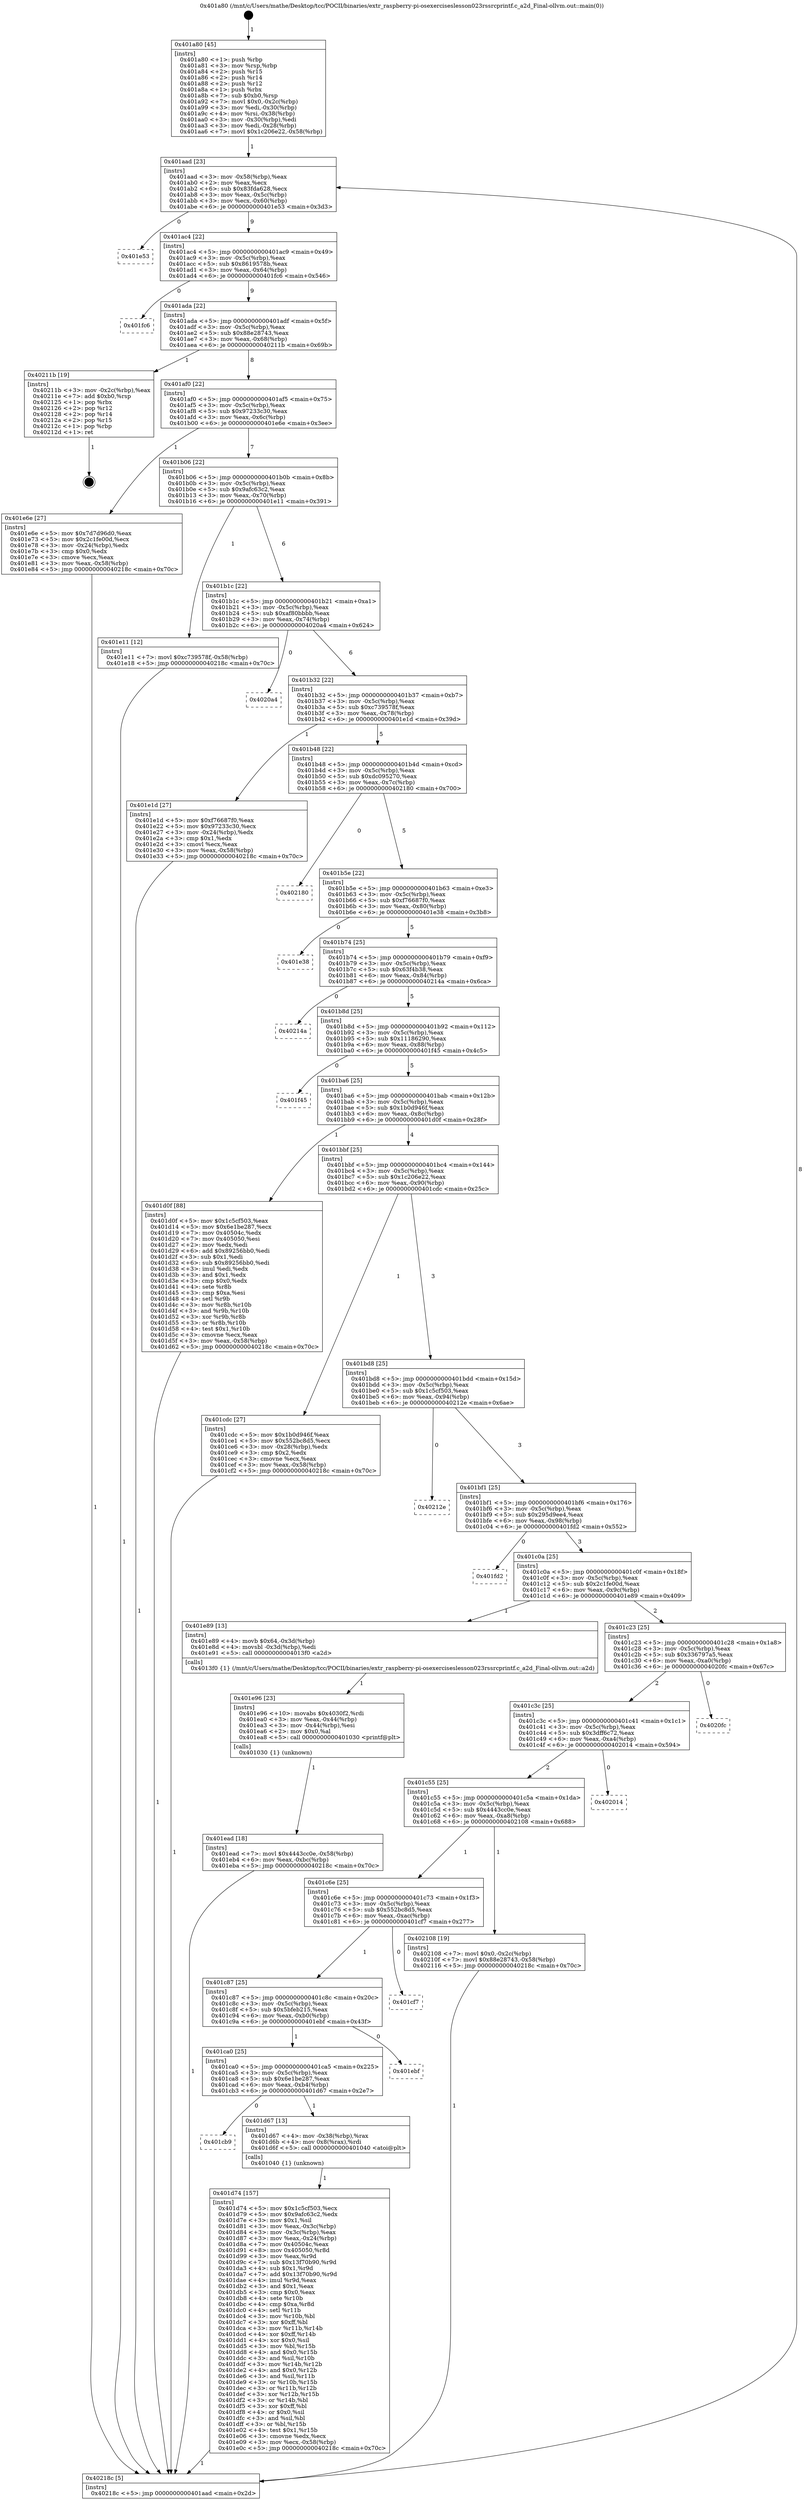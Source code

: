 digraph "0x401a80" {
  label = "0x401a80 (/mnt/c/Users/mathe/Desktop/tcc/POCII/binaries/extr_raspberry-pi-osexerciseslesson023rssrcprintf.c_a2d_Final-ollvm.out::main(0))"
  labelloc = "t"
  node[shape=record]

  Entry [label="",width=0.3,height=0.3,shape=circle,fillcolor=black,style=filled]
  "0x401aad" [label="{
     0x401aad [23]\l
     | [instrs]\l
     &nbsp;&nbsp;0x401aad \<+3\>: mov -0x58(%rbp),%eax\l
     &nbsp;&nbsp;0x401ab0 \<+2\>: mov %eax,%ecx\l
     &nbsp;&nbsp;0x401ab2 \<+6\>: sub $0x83fda628,%ecx\l
     &nbsp;&nbsp;0x401ab8 \<+3\>: mov %eax,-0x5c(%rbp)\l
     &nbsp;&nbsp;0x401abb \<+3\>: mov %ecx,-0x60(%rbp)\l
     &nbsp;&nbsp;0x401abe \<+6\>: je 0000000000401e53 \<main+0x3d3\>\l
  }"]
  "0x401e53" [label="{
     0x401e53\l
  }", style=dashed]
  "0x401ac4" [label="{
     0x401ac4 [22]\l
     | [instrs]\l
     &nbsp;&nbsp;0x401ac4 \<+5\>: jmp 0000000000401ac9 \<main+0x49\>\l
     &nbsp;&nbsp;0x401ac9 \<+3\>: mov -0x5c(%rbp),%eax\l
     &nbsp;&nbsp;0x401acc \<+5\>: sub $0x8619578b,%eax\l
     &nbsp;&nbsp;0x401ad1 \<+3\>: mov %eax,-0x64(%rbp)\l
     &nbsp;&nbsp;0x401ad4 \<+6\>: je 0000000000401fc6 \<main+0x546\>\l
  }"]
  Exit [label="",width=0.3,height=0.3,shape=circle,fillcolor=black,style=filled,peripheries=2]
  "0x401fc6" [label="{
     0x401fc6\l
  }", style=dashed]
  "0x401ada" [label="{
     0x401ada [22]\l
     | [instrs]\l
     &nbsp;&nbsp;0x401ada \<+5\>: jmp 0000000000401adf \<main+0x5f\>\l
     &nbsp;&nbsp;0x401adf \<+3\>: mov -0x5c(%rbp),%eax\l
     &nbsp;&nbsp;0x401ae2 \<+5\>: sub $0x88e28743,%eax\l
     &nbsp;&nbsp;0x401ae7 \<+3\>: mov %eax,-0x68(%rbp)\l
     &nbsp;&nbsp;0x401aea \<+6\>: je 000000000040211b \<main+0x69b\>\l
  }"]
  "0x401ead" [label="{
     0x401ead [18]\l
     | [instrs]\l
     &nbsp;&nbsp;0x401ead \<+7\>: movl $0x4443cc0e,-0x58(%rbp)\l
     &nbsp;&nbsp;0x401eb4 \<+6\>: mov %eax,-0xbc(%rbp)\l
     &nbsp;&nbsp;0x401eba \<+5\>: jmp 000000000040218c \<main+0x70c\>\l
  }"]
  "0x40211b" [label="{
     0x40211b [19]\l
     | [instrs]\l
     &nbsp;&nbsp;0x40211b \<+3\>: mov -0x2c(%rbp),%eax\l
     &nbsp;&nbsp;0x40211e \<+7\>: add $0xb0,%rsp\l
     &nbsp;&nbsp;0x402125 \<+1\>: pop %rbx\l
     &nbsp;&nbsp;0x402126 \<+2\>: pop %r12\l
     &nbsp;&nbsp;0x402128 \<+2\>: pop %r14\l
     &nbsp;&nbsp;0x40212a \<+2\>: pop %r15\l
     &nbsp;&nbsp;0x40212c \<+1\>: pop %rbp\l
     &nbsp;&nbsp;0x40212d \<+1\>: ret\l
  }"]
  "0x401af0" [label="{
     0x401af0 [22]\l
     | [instrs]\l
     &nbsp;&nbsp;0x401af0 \<+5\>: jmp 0000000000401af5 \<main+0x75\>\l
     &nbsp;&nbsp;0x401af5 \<+3\>: mov -0x5c(%rbp),%eax\l
     &nbsp;&nbsp;0x401af8 \<+5\>: sub $0x97233c30,%eax\l
     &nbsp;&nbsp;0x401afd \<+3\>: mov %eax,-0x6c(%rbp)\l
     &nbsp;&nbsp;0x401b00 \<+6\>: je 0000000000401e6e \<main+0x3ee\>\l
  }"]
  "0x401e96" [label="{
     0x401e96 [23]\l
     | [instrs]\l
     &nbsp;&nbsp;0x401e96 \<+10\>: movabs $0x4030f2,%rdi\l
     &nbsp;&nbsp;0x401ea0 \<+3\>: mov %eax,-0x44(%rbp)\l
     &nbsp;&nbsp;0x401ea3 \<+3\>: mov -0x44(%rbp),%esi\l
     &nbsp;&nbsp;0x401ea6 \<+2\>: mov $0x0,%al\l
     &nbsp;&nbsp;0x401ea8 \<+5\>: call 0000000000401030 \<printf@plt\>\l
     | [calls]\l
     &nbsp;&nbsp;0x401030 \{1\} (unknown)\l
  }"]
  "0x401e6e" [label="{
     0x401e6e [27]\l
     | [instrs]\l
     &nbsp;&nbsp;0x401e6e \<+5\>: mov $0x7d7d96d0,%eax\l
     &nbsp;&nbsp;0x401e73 \<+5\>: mov $0x2c1fe00d,%ecx\l
     &nbsp;&nbsp;0x401e78 \<+3\>: mov -0x24(%rbp),%edx\l
     &nbsp;&nbsp;0x401e7b \<+3\>: cmp $0x0,%edx\l
     &nbsp;&nbsp;0x401e7e \<+3\>: cmove %ecx,%eax\l
     &nbsp;&nbsp;0x401e81 \<+3\>: mov %eax,-0x58(%rbp)\l
     &nbsp;&nbsp;0x401e84 \<+5\>: jmp 000000000040218c \<main+0x70c\>\l
  }"]
  "0x401b06" [label="{
     0x401b06 [22]\l
     | [instrs]\l
     &nbsp;&nbsp;0x401b06 \<+5\>: jmp 0000000000401b0b \<main+0x8b\>\l
     &nbsp;&nbsp;0x401b0b \<+3\>: mov -0x5c(%rbp),%eax\l
     &nbsp;&nbsp;0x401b0e \<+5\>: sub $0x9afc63c2,%eax\l
     &nbsp;&nbsp;0x401b13 \<+3\>: mov %eax,-0x70(%rbp)\l
     &nbsp;&nbsp;0x401b16 \<+6\>: je 0000000000401e11 \<main+0x391\>\l
  }"]
  "0x401d74" [label="{
     0x401d74 [157]\l
     | [instrs]\l
     &nbsp;&nbsp;0x401d74 \<+5\>: mov $0x1c5cf503,%ecx\l
     &nbsp;&nbsp;0x401d79 \<+5\>: mov $0x9afc63c2,%edx\l
     &nbsp;&nbsp;0x401d7e \<+3\>: mov $0x1,%sil\l
     &nbsp;&nbsp;0x401d81 \<+3\>: mov %eax,-0x3c(%rbp)\l
     &nbsp;&nbsp;0x401d84 \<+3\>: mov -0x3c(%rbp),%eax\l
     &nbsp;&nbsp;0x401d87 \<+3\>: mov %eax,-0x24(%rbp)\l
     &nbsp;&nbsp;0x401d8a \<+7\>: mov 0x40504c,%eax\l
     &nbsp;&nbsp;0x401d91 \<+8\>: mov 0x405050,%r8d\l
     &nbsp;&nbsp;0x401d99 \<+3\>: mov %eax,%r9d\l
     &nbsp;&nbsp;0x401d9c \<+7\>: sub $0x13f70b90,%r9d\l
     &nbsp;&nbsp;0x401da3 \<+4\>: sub $0x1,%r9d\l
     &nbsp;&nbsp;0x401da7 \<+7\>: add $0x13f70b90,%r9d\l
     &nbsp;&nbsp;0x401dae \<+4\>: imul %r9d,%eax\l
     &nbsp;&nbsp;0x401db2 \<+3\>: and $0x1,%eax\l
     &nbsp;&nbsp;0x401db5 \<+3\>: cmp $0x0,%eax\l
     &nbsp;&nbsp;0x401db8 \<+4\>: sete %r10b\l
     &nbsp;&nbsp;0x401dbc \<+4\>: cmp $0xa,%r8d\l
     &nbsp;&nbsp;0x401dc0 \<+4\>: setl %r11b\l
     &nbsp;&nbsp;0x401dc4 \<+3\>: mov %r10b,%bl\l
     &nbsp;&nbsp;0x401dc7 \<+3\>: xor $0xff,%bl\l
     &nbsp;&nbsp;0x401dca \<+3\>: mov %r11b,%r14b\l
     &nbsp;&nbsp;0x401dcd \<+4\>: xor $0xff,%r14b\l
     &nbsp;&nbsp;0x401dd1 \<+4\>: xor $0x0,%sil\l
     &nbsp;&nbsp;0x401dd5 \<+3\>: mov %bl,%r15b\l
     &nbsp;&nbsp;0x401dd8 \<+4\>: and $0x0,%r15b\l
     &nbsp;&nbsp;0x401ddc \<+3\>: and %sil,%r10b\l
     &nbsp;&nbsp;0x401ddf \<+3\>: mov %r14b,%r12b\l
     &nbsp;&nbsp;0x401de2 \<+4\>: and $0x0,%r12b\l
     &nbsp;&nbsp;0x401de6 \<+3\>: and %sil,%r11b\l
     &nbsp;&nbsp;0x401de9 \<+3\>: or %r10b,%r15b\l
     &nbsp;&nbsp;0x401dec \<+3\>: or %r11b,%r12b\l
     &nbsp;&nbsp;0x401def \<+3\>: xor %r12b,%r15b\l
     &nbsp;&nbsp;0x401df2 \<+3\>: or %r14b,%bl\l
     &nbsp;&nbsp;0x401df5 \<+3\>: xor $0xff,%bl\l
     &nbsp;&nbsp;0x401df8 \<+4\>: or $0x0,%sil\l
     &nbsp;&nbsp;0x401dfc \<+3\>: and %sil,%bl\l
     &nbsp;&nbsp;0x401dff \<+3\>: or %bl,%r15b\l
     &nbsp;&nbsp;0x401e02 \<+4\>: test $0x1,%r15b\l
     &nbsp;&nbsp;0x401e06 \<+3\>: cmovne %edx,%ecx\l
     &nbsp;&nbsp;0x401e09 \<+3\>: mov %ecx,-0x58(%rbp)\l
     &nbsp;&nbsp;0x401e0c \<+5\>: jmp 000000000040218c \<main+0x70c\>\l
  }"]
  "0x401e11" [label="{
     0x401e11 [12]\l
     | [instrs]\l
     &nbsp;&nbsp;0x401e11 \<+7\>: movl $0xc739578f,-0x58(%rbp)\l
     &nbsp;&nbsp;0x401e18 \<+5\>: jmp 000000000040218c \<main+0x70c\>\l
  }"]
  "0x401b1c" [label="{
     0x401b1c [22]\l
     | [instrs]\l
     &nbsp;&nbsp;0x401b1c \<+5\>: jmp 0000000000401b21 \<main+0xa1\>\l
     &nbsp;&nbsp;0x401b21 \<+3\>: mov -0x5c(%rbp),%eax\l
     &nbsp;&nbsp;0x401b24 \<+5\>: sub $0xaf80bbbb,%eax\l
     &nbsp;&nbsp;0x401b29 \<+3\>: mov %eax,-0x74(%rbp)\l
     &nbsp;&nbsp;0x401b2c \<+6\>: je 00000000004020a4 \<main+0x624\>\l
  }"]
  "0x401cb9" [label="{
     0x401cb9\l
  }", style=dashed]
  "0x4020a4" [label="{
     0x4020a4\l
  }", style=dashed]
  "0x401b32" [label="{
     0x401b32 [22]\l
     | [instrs]\l
     &nbsp;&nbsp;0x401b32 \<+5\>: jmp 0000000000401b37 \<main+0xb7\>\l
     &nbsp;&nbsp;0x401b37 \<+3\>: mov -0x5c(%rbp),%eax\l
     &nbsp;&nbsp;0x401b3a \<+5\>: sub $0xc739578f,%eax\l
     &nbsp;&nbsp;0x401b3f \<+3\>: mov %eax,-0x78(%rbp)\l
     &nbsp;&nbsp;0x401b42 \<+6\>: je 0000000000401e1d \<main+0x39d\>\l
  }"]
  "0x401d67" [label="{
     0x401d67 [13]\l
     | [instrs]\l
     &nbsp;&nbsp;0x401d67 \<+4\>: mov -0x38(%rbp),%rax\l
     &nbsp;&nbsp;0x401d6b \<+4\>: mov 0x8(%rax),%rdi\l
     &nbsp;&nbsp;0x401d6f \<+5\>: call 0000000000401040 \<atoi@plt\>\l
     | [calls]\l
     &nbsp;&nbsp;0x401040 \{1\} (unknown)\l
  }"]
  "0x401e1d" [label="{
     0x401e1d [27]\l
     | [instrs]\l
     &nbsp;&nbsp;0x401e1d \<+5\>: mov $0xf76687f0,%eax\l
     &nbsp;&nbsp;0x401e22 \<+5\>: mov $0x97233c30,%ecx\l
     &nbsp;&nbsp;0x401e27 \<+3\>: mov -0x24(%rbp),%edx\l
     &nbsp;&nbsp;0x401e2a \<+3\>: cmp $0x1,%edx\l
     &nbsp;&nbsp;0x401e2d \<+3\>: cmovl %ecx,%eax\l
     &nbsp;&nbsp;0x401e30 \<+3\>: mov %eax,-0x58(%rbp)\l
     &nbsp;&nbsp;0x401e33 \<+5\>: jmp 000000000040218c \<main+0x70c\>\l
  }"]
  "0x401b48" [label="{
     0x401b48 [22]\l
     | [instrs]\l
     &nbsp;&nbsp;0x401b48 \<+5\>: jmp 0000000000401b4d \<main+0xcd\>\l
     &nbsp;&nbsp;0x401b4d \<+3\>: mov -0x5c(%rbp),%eax\l
     &nbsp;&nbsp;0x401b50 \<+5\>: sub $0xdc095270,%eax\l
     &nbsp;&nbsp;0x401b55 \<+3\>: mov %eax,-0x7c(%rbp)\l
     &nbsp;&nbsp;0x401b58 \<+6\>: je 0000000000402180 \<main+0x700\>\l
  }"]
  "0x401ca0" [label="{
     0x401ca0 [25]\l
     | [instrs]\l
     &nbsp;&nbsp;0x401ca0 \<+5\>: jmp 0000000000401ca5 \<main+0x225\>\l
     &nbsp;&nbsp;0x401ca5 \<+3\>: mov -0x5c(%rbp),%eax\l
     &nbsp;&nbsp;0x401ca8 \<+5\>: sub $0x6e1be287,%eax\l
     &nbsp;&nbsp;0x401cad \<+6\>: mov %eax,-0xb4(%rbp)\l
     &nbsp;&nbsp;0x401cb3 \<+6\>: je 0000000000401d67 \<main+0x2e7\>\l
  }"]
  "0x402180" [label="{
     0x402180\l
  }", style=dashed]
  "0x401b5e" [label="{
     0x401b5e [22]\l
     | [instrs]\l
     &nbsp;&nbsp;0x401b5e \<+5\>: jmp 0000000000401b63 \<main+0xe3\>\l
     &nbsp;&nbsp;0x401b63 \<+3\>: mov -0x5c(%rbp),%eax\l
     &nbsp;&nbsp;0x401b66 \<+5\>: sub $0xf76687f0,%eax\l
     &nbsp;&nbsp;0x401b6b \<+3\>: mov %eax,-0x80(%rbp)\l
     &nbsp;&nbsp;0x401b6e \<+6\>: je 0000000000401e38 \<main+0x3b8\>\l
  }"]
  "0x401ebf" [label="{
     0x401ebf\l
  }", style=dashed]
  "0x401e38" [label="{
     0x401e38\l
  }", style=dashed]
  "0x401b74" [label="{
     0x401b74 [25]\l
     | [instrs]\l
     &nbsp;&nbsp;0x401b74 \<+5\>: jmp 0000000000401b79 \<main+0xf9\>\l
     &nbsp;&nbsp;0x401b79 \<+3\>: mov -0x5c(%rbp),%eax\l
     &nbsp;&nbsp;0x401b7c \<+5\>: sub $0x63f4b38,%eax\l
     &nbsp;&nbsp;0x401b81 \<+6\>: mov %eax,-0x84(%rbp)\l
     &nbsp;&nbsp;0x401b87 \<+6\>: je 000000000040214a \<main+0x6ca\>\l
  }"]
  "0x401c87" [label="{
     0x401c87 [25]\l
     | [instrs]\l
     &nbsp;&nbsp;0x401c87 \<+5\>: jmp 0000000000401c8c \<main+0x20c\>\l
     &nbsp;&nbsp;0x401c8c \<+3\>: mov -0x5c(%rbp),%eax\l
     &nbsp;&nbsp;0x401c8f \<+5\>: sub $0x5bfeb215,%eax\l
     &nbsp;&nbsp;0x401c94 \<+6\>: mov %eax,-0xb0(%rbp)\l
     &nbsp;&nbsp;0x401c9a \<+6\>: je 0000000000401ebf \<main+0x43f\>\l
  }"]
  "0x40214a" [label="{
     0x40214a\l
  }", style=dashed]
  "0x401b8d" [label="{
     0x401b8d [25]\l
     | [instrs]\l
     &nbsp;&nbsp;0x401b8d \<+5\>: jmp 0000000000401b92 \<main+0x112\>\l
     &nbsp;&nbsp;0x401b92 \<+3\>: mov -0x5c(%rbp),%eax\l
     &nbsp;&nbsp;0x401b95 \<+5\>: sub $0x11186290,%eax\l
     &nbsp;&nbsp;0x401b9a \<+6\>: mov %eax,-0x88(%rbp)\l
     &nbsp;&nbsp;0x401ba0 \<+6\>: je 0000000000401f45 \<main+0x4c5\>\l
  }"]
  "0x401cf7" [label="{
     0x401cf7\l
  }", style=dashed]
  "0x401f45" [label="{
     0x401f45\l
  }", style=dashed]
  "0x401ba6" [label="{
     0x401ba6 [25]\l
     | [instrs]\l
     &nbsp;&nbsp;0x401ba6 \<+5\>: jmp 0000000000401bab \<main+0x12b\>\l
     &nbsp;&nbsp;0x401bab \<+3\>: mov -0x5c(%rbp),%eax\l
     &nbsp;&nbsp;0x401bae \<+5\>: sub $0x1b0d946f,%eax\l
     &nbsp;&nbsp;0x401bb3 \<+6\>: mov %eax,-0x8c(%rbp)\l
     &nbsp;&nbsp;0x401bb9 \<+6\>: je 0000000000401d0f \<main+0x28f\>\l
  }"]
  "0x401c6e" [label="{
     0x401c6e [25]\l
     | [instrs]\l
     &nbsp;&nbsp;0x401c6e \<+5\>: jmp 0000000000401c73 \<main+0x1f3\>\l
     &nbsp;&nbsp;0x401c73 \<+3\>: mov -0x5c(%rbp),%eax\l
     &nbsp;&nbsp;0x401c76 \<+5\>: sub $0x552bc8d5,%eax\l
     &nbsp;&nbsp;0x401c7b \<+6\>: mov %eax,-0xac(%rbp)\l
     &nbsp;&nbsp;0x401c81 \<+6\>: je 0000000000401cf7 \<main+0x277\>\l
  }"]
  "0x401d0f" [label="{
     0x401d0f [88]\l
     | [instrs]\l
     &nbsp;&nbsp;0x401d0f \<+5\>: mov $0x1c5cf503,%eax\l
     &nbsp;&nbsp;0x401d14 \<+5\>: mov $0x6e1be287,%ecx\l
     &nbsp;&nbsp;0x401d19 \<+7\>: mov 0x40504c,%edx\l
     &nbsp;&nbsp;0x401d20 \<+7\>: mov 0x405050,%esi\l
     &nbsp;&nbsp;0x401d27 \<+2\>: mov %edx,%edi\l
     &nbsp;&nbsp;0x401d29 \<+6\>: add $0x89256bb0,%edi\l
     &nbsp;&nbsp;0x401d2f \<+3\>: sub $0x1,%edi\l
     &nbsp;&nbsp;0x401d32 \<+6\>: sub $0x89256bb0,%edi\l
     &nbsp;&nbsp;0x401d38 \<+3\>: imul %edi,%edx\l
     &nbsp;&nbsp;0x401d3b \<+3\>: and $0x1,%edx\l
     &nbsp;&nbsp;0x401d3e \<+3\>: cmp $0x0,%edx\l
     &nbsp;&nbsp;0x401d41 \<+4\>: sete %r8b\l
     &nbsp;&nbsp;0x401d45 \<+3\>: cmp $0xa,%esi\l
     &nbsp;&nbsp;0x401d48 \<+4\>: setl %r9b\l
     &nbsp;&nbsp;0x401d4c \<+3\>: mov %r8b,%r10b\l
     &nbsp;&nbsp;0x401d4f \<+3\>: and %r9b,%r10b\l
     &nbsp;&nbsp;0x401d52 \<+3\>: xor %r9b,%r8b\l
     &nbsp;&nbsp;0x401d55 \<+3\>: or %r8b,%r10b\l
     &nbsp;&nbsp;0x401d58 \<+4\>: test $0x1,%r10b\l
     &nbsp;&nbsp;0x401d5c \<+3\>: cmovne %ecx,%eax\l
     &nbsp;&nbsp;0x401d5f \<+3\>: mov %eax,-0x58(%rbp)\l
     &nbsp;&nbsp;0x401d62 \<+5\>: jmp 000000000040218c \<main+0x70c\>\l
  }"]
  "0x401bbf" [label="{
     0x401bbf [25]\l
     | [instrs]\l
     &nbsp;&nbsp;0x401bbf \<+5\>: jmp 0000000000401bc4 \<main+0x144\>\l
     &nbsp;&nbsp;0x401bc4 \<+3\>: mov -0x5c(%rbp),%eax\l
     &nbsp;&nbsp;0x401bc7 \<+5\>: sub $0x1c206e22,%eax\l
     &nbsp;&nbsp;0x401bcc \<+6\>: mov %eax,-0x90(%rbp)\l
     &nbsp;&nbsp;0x401bd2 \<+6\>: je 0000000000401cdc \<main+0x25c\>\l
  }"]
  "0x402108" [label="{
     0x402108 [19]\l
     | [instrs]\l
     &nbsp;&nbsp;0x402108 \<+7\>: movl $0x0,-0x2c(%rbp)\l
     &nbsp;&nbsp;0x40210f \<+7\>: movl $0x88e28743,-0x58(%rbp)\l
     &nbsp;&nbsp;0x402116 \<+5\>: jmp 000000000040218c \<main+0x70c\>\l
  }"]
  "0x401cdc" [label="{
     0x401cdc [27]\l
     | [instrs]\l
     &nbsp;&nbsp;0x401cdc \<+5\>: mov $0x1b0d946f,%eax\l
     &nbsp;&nbsp;0x401ce1 \<+5\>: mov $0x552bc8d5,%ecx\l
     &nbsp;&nbsp;0x401ce6 \<+3\>: mov -0x28(%rbp),%edx\l
     &nbsp;&nbsp;0x401ce9 \<+3\>: cmp $0x2,%edx\l
     &nbsp;&nbsp;0x401cec \<+3\>: cmovne %ecx,%eax\l
     &nbsp;&nbsp;0x401cef \<+3\>: mov %eax,-0x58(%rbp)\l
     &nbsp;&nbsp;0x401cf2 \<+5\>: jmp 000000000040218c \<main+0x70c\>\l
  }"]
  "0x401bd8" [label="{
     0x401bd8 [25]\l
     | [instrs]\l
     &nbsp;&nbsp;0x401bd8 \<+5\>: jmp 0000000000401bdd \<main+0x15d\>\l
     &nbsp;&nbsp;0x401bdd \<+3\>: mov -0x5c(%rbp),%eax\l
     &nbsp;&nbsp;0x401be0 \<+5\>: sub $0x1c5cf503,%eax\l
     &nbsp;&nbsp;0x401be5 \<+6\>: mov %eax,-0x94(%rbp)\l
     &nbsp;&nbsp;0x401beb \<+6\>: je 000000000040212e \<main+0x6ae\>\l
  }"]
  "0x40218c" [label="{
     0x40218c [5]\l
     | [instrs]\l
     &nbsp;&nbsp;0x40218c \<+5\>: jmp 0000000000401aad \<main+0x2d\>\l
  }"]
  "0x401a80" [label="{
     0x401a80 [45]\l
     | [instrs]\l
     &nbsp;&nbsp;0x401a80 \<+1\>: push %rbp\l
     &nbsp;&nbsp;0x401a81 \<+3\>: mov %rsp,%rbp\l
     &nbsp;&nbsp;0x401a84 \<+2\>: push %r15\l
     &nbsp;&nbsp;0x401a86 \<+2\>: push %r14\l
     &nbsp;&nbsp;0x401a88 \<+2\>: push %r12\l
     &nbsp;&nbsp;0x401a8a \<+1\>: push %rbx\l
     &nbsp;&nbsp;0x401a8b \<+7\>: sub $0xb0,%rsp\l
     &nbsp;&nbsp;0x401a92 \<+7\>: movl $0x0,-0x2c(%rbp)\l
     &nbsp;&nbsp;0x401a99 \<+3\>: mov %edi,-0x30(%rbp)\l
     &nbsp;&nbsp;0x401a9c \<+4\>: mov %rsi,-0x38(%rbp)\l
     &nbsp;&nbsp;0x401aa0 \<+3\>: mov -0x30(%rbp),%edi\l
     &nbsp;&nbsp;0x401aa3 \<+3\>: mov %edi,-0x28(%rbp)\l
     &nbsp;&nbsp;0x401aa6 \<+7\>: movl $0x1c206e22,-0x58(%rbp)\l
  }"]
  "0x401c55" [label="{
     0x401c55 [25]\l
     | [instrs]\l
     &nbsp;&nbsp;0x401c55 \<+5\>: jmp 0000000000401c5a \<main+0x1da\>\l
     &nbsp;&nbsp;0x401c5a \<+3\>: mov -0x5c(%rbp),%eax\l
     &nbsp;&nbsp;0x401c5d \<+5\>: sub $0x4443cc0e,%eax\l
     &nbsp;&nbsp;0x401c62 \<+6\>: mov %eax,-0xa8(%rbp)\l
     &nbsp;&nbsp;0x401c68 \<+6\>: je 0000000000402108 \<main+0x688\>\l
  }"]
  "0x40212e" [label="{
     0x40212e\l
  }", style=dashed]
  "0x401bf1" [label="{
     0x401bf1 [25]\l
     | [instrs]\l
     &nbsp;&nbsp;0x401bf1 \<+5\>: jmp 0000000000401bf6 \<main+0x176\>\l
     &nbsp;&nbsp;0x401bf6 \<+3\>: mov -0x5c(%rbp),%eax\l
     &nbsp;&nbsp;0x401bf9 \<+5\>: sub $0x295d9ee4,%eax\l
     &nbsp;&nbsp;0x401bfe \<+6\>: mov %eax,-0x98(%rbp)\l
     &nbsp;&nbsp;0x401c04 \<+6\>: je 0000000000401fd2 \<main+0x552\>\l
  }"]
  "0x402014" [label="{
     0x402014\l
  }", style=dashed]
  "0x401fd2" [label="{
     0x401fd2\l
  }", style=dashed]
  "0x401c0a" [label="{
     0x401c0a [25]\l
     | [instrs]\l
     &nbsp;&nbsp;0x401c0a \<+5\>: jmp 0000000000401c0f \<main+0x18f\>\l
     &nbsp;&nbsp;0x401c0f \<+3\>: mov -0x5c(%rbp),%eax\l
     &nbsp;&nbsp;0x401c12 \<+5\>: sub $0x2c1fe00d,%eax\l
     &nbsp;&nbsp;0x401c17 \<+6\>: mov %eax,-0x9c(%rbp)\l
     &nbsp;&nbsp;0x401c1d \<+6\>: je 0000000000401e89 \<main+0x409\>\l
  }"]
  "0x401c3c" [label="{
     0x401c3c [25]\l
     | [instrs]\l
     &nbsp;&nbsp;0x401c3c \<+5\>: jmp 0000000000401c41 \<main+0x1c1\>\l
     &nbsp;&nbsp;0x401c41 \<+3\>: mov -0x5c(%rbp),%eax\l
     &nbsp;&nbsp;0x401c44 \<+5\>: sub $0x3dff6c72,%eax\l
     &nbsp;&nbsp;0x401c49 \<+6\>: mov %eax,-0xa4(%rbp)\l
     &nbsp;&nbsp;0x401c4f \<+6\>: je 0000000000402014 \<main+0x594\>\l
  }"]
  "0x401e89" [label="{
     0x401e89 [13]\l
     | [instrs]\l
     &nbsp;&nbsp;0x401e89 \<+4\>: movb $0x64,-0x3d(%rbp)\l
     &nbsp;&nbsp;0x401e8d \<+4\>: movsbl -0x3d(%rbp),%edi\l
     &nbsp;&nbsp;0x401e91 \<+5\>: call 00000000004013f0 \<a2d\>\l
     | [calls]\l
     &nbsp;&nbsp;0x4013f0 \{1\} (/mnt/c/Users/mathe/Desktop/tcc/POCII/binaries/extr_raspberry-pi-osexerciseslesson023rssrcprintf.c_a2d_Final-ollvm.out::a2d)\l
  }"]
  "0x401c23" [label="{
     0x401c23 [25]\l
     | [instrs]\l
     &nbsp;&nbsp;0x401c23 \<+5\>: jmp 0000000000401c28 \<main+0x1a8\>\l
     &nbsp;&nbsp;0x401c28 \<+3\>: mov -0x5c(%rbp),%eax\l
     &nbsp;&nbsp;0x401c2b \<+5\>: sub $0x336797a5,%eax\l
     &nbsp;&nbsp;0x401c30 \<+6\>: mov %eax,-0xa0(%rbp)\l
     &nbsp;&nbsp;0x401c36 \<+6\>: je 00000000004020fc \<main+0x67c\>\l
  }"]
  "0x4020fc" [label="{
     0x4020fc\l
  }", style=dashed]
  Entry -> "0x401a80" [label=" 1"]
  "0x401aad" -> "0x401e53" [label=" 0"]
  "0x401aad" -> "0x401ac4" [label=" 9"]
  "0x40211b" -> Exit [label=" 1"]
  "0x401ac4" -> "0x401fc6" [label=" 0"]
  "0x401ac4" -> "0x401ada" [label=" 9"]
  "0x402108" -> "0x40218c" [label=" 1"]
  "0x401ada" -> "0x40211b" [label=" 1"]
  "0x401ada" -> "0x401af0" [label=" 8"]
  "0x401ead" -> "0x40218c" [label=" 1"]
  "0x401af0" -> "0x401e6e" [label=" 1"]
  "0x401af0" -> "0x401b06" [label=" 7"]
  "0x401e96" -> "0x401ead" [label=" 1"]
  "0x401b06" -> "0x401e11" [label=" 1"]
  "0x401b06" -> "0x401b1c" [label=" 6"]
  "0x401e89" -> "0x401e96" [label=" 1"]
  "0x401b1c" -> "0x4020a4" [label=" 0"]
  "0x401b1c" -> "0x401b32" [label=" 6"]
  "0x401e6e" -> "0x40218c" [label=" 1"]
  "0x401b32" -> "0x401e1d" [label=" 1"]
  "0x401b32" -> "0x401b48" [label=" 5"]
  "0x401e1d" -> "0x40218c" [label=" 1"]
  "0x401b48" -> "0x402180" [label=" 0"]
  "0x401b48" -> "0x401b5e" [label=" 5"]
  "0x401d74" -> "0x40218c" [label=" 1"]
  "0x401b5e" -> "0x401e38" [label=" 0"]
  "0x401b5e" -> "0x401b74" [label=" 5"]
  "0x401d67" -> "0x401d74" [label=" 1"]
  "0x401b74" -> "0x40214a" [label=" 0"]
  "0x401b74" -> "0x401b8d" [label=" 5"]
  "0x401ca0" -> "0x401d67" [label=" 1"]
  "0x401b8d" -> "0x401f45" [label=" 0"]
  "0x401b8d" -> "0x401ba6" [label=" 5"]
  "0x401e11" -> "0x40218c" [label=" 1"]
  "0x401ba6" -> "0x401d0f" [label=" 1"]
  "0x401ba6" -> "0x401bbf" [label=" 4"]
  "0x401c87" -> "0x401ebf" [label=" 0"]
  "0x401bbf" -> "0x401cdc" [label=" 1"]
  "0x401bbf" -> "0x401bd8" [label=" 3"]
  "0x401cdc" -> "0x40218c" [label=" 1"]
  "0x401a80" -> "0x401aad" [label=" 1"]
  "0x40218c" -> "0x401aad" [label=" 8"]
  "0x401d0f" -> "0x40218c" [label=" 1"]
  "0x401ca0" -> "0x401cb9" [label=" 0"]
  "0x401bd8" -> "0x40212e" [label=" 0"]
  "0x401bd8" -> "0x401bf1" [label=" 3"]
  "0x401c6e" -> "0x401cf7" [label=" 0"]
  "0x401bf1" -> "0x401fd2" [label=" 0"]
  "0x401bf1" -> "0x401c0a" [label=" 3"]
  "0x401c87" -> "0x401ca0" [label=" 1"]
  "0x401c0a" -> "0x401e89" [label=" 1"]
  "0x401c0a" -> "0x401c23" [label=" 2"]
  "0x401c55" -> "0x402108" [label=" 1"]
  "0x401c23" -> "0x4020fc" [label=" 0"]
  "0x401c23" -> "0x401c3c" [label=" 2"]
  "0x401c55" -> "0x401c6e" [label=" 1"]
  "0x401c3c" -> "0x402014" [label=" 0"]
  "0x401c3c" -> "0x401c55" [label=" 2"]
  "0x401c6e" -> "0x401c87" [label=" 1"]
}
